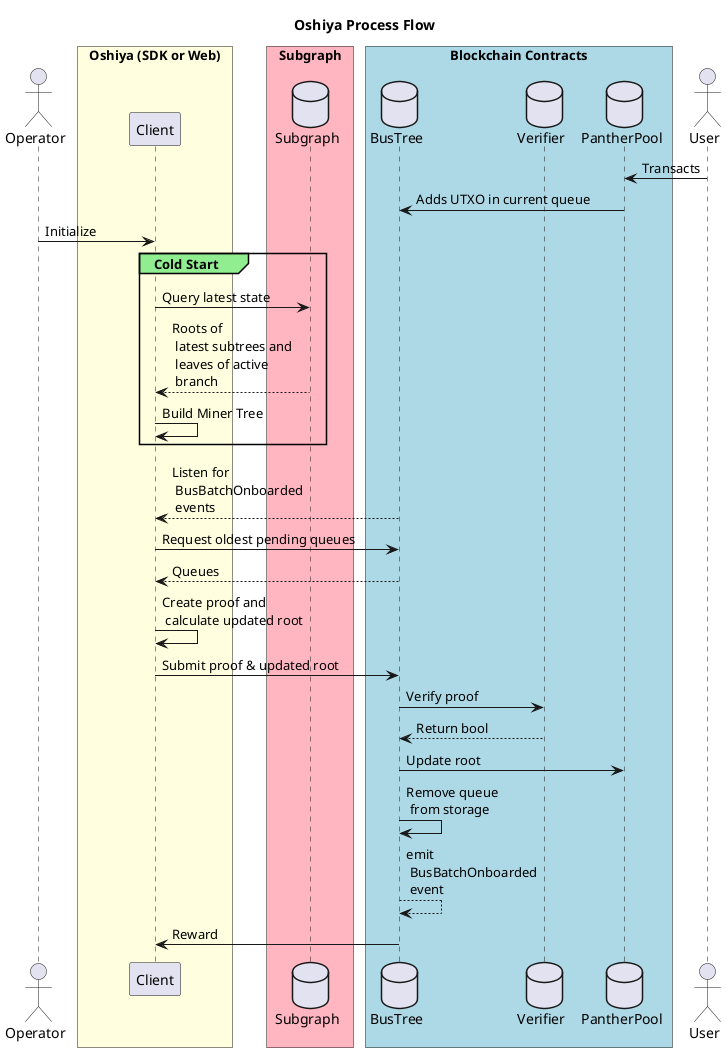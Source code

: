 @startuml Interchain
!pragma teoz true

title Oshiya Process Flow

actor Operator as O
box "Oshiya (SDK or Web)" #LightYellow
participant "Client" as C
end box
box "Subgraph" #LightPink
    database Subgraph as SG
end box
box "Blockchain Contracts" #LightBlue
    database BusTree as BT
    database Verifier as V
    database PantherPool as PP
end box
actor User as U

U -> PP: Transacts
PP -> BT: Adds UTXO in current queue
O -> C: Initialize

group#LightGreen Cold Start
    C -> SG: Query latest state
    SG --> C: Roots of\n latest subtrees and \n leaves of active\n branch
    C -> C: Build Miner Tree
end

BT --> C: Listen for\n BusBatchOnboarded\n events
C -> BT: Request oldest pending queues
BT --> C: Queues
C -> C: Create proof and\n calculate updated root
C -> BT: Submit proof & updated root
BT -> V: Verify proof
V --> BT: Return bool
BT -> PP: Update root
BT -> BT: Remove queue\n from storage
BT --> BT: emit\n BusBatchOnboarded\n event
BT -> C: Reward





@enduml
